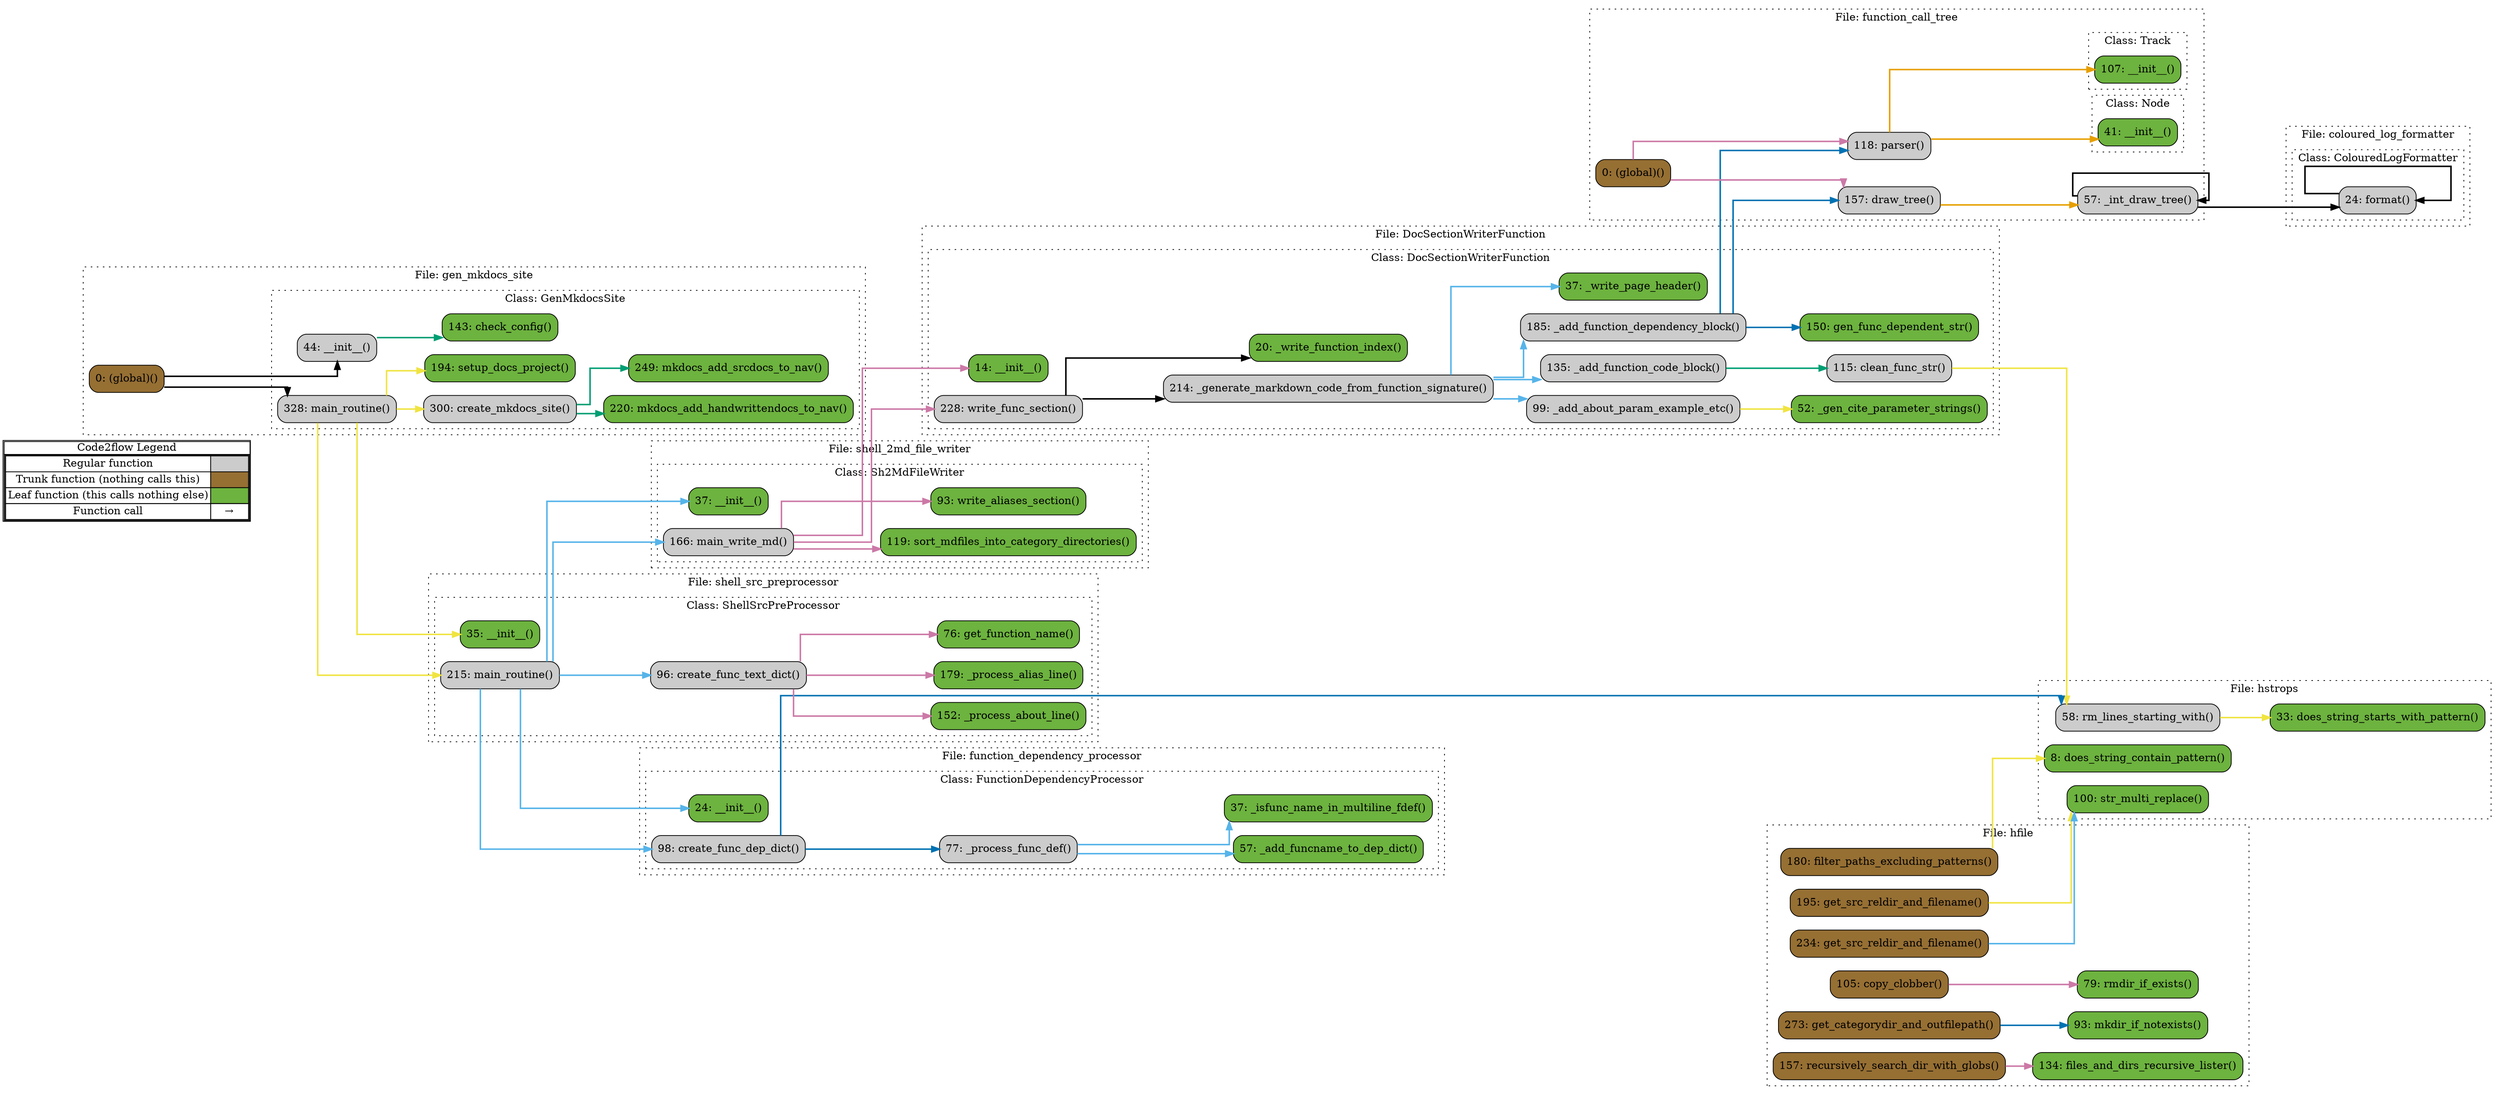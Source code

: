 digraph G {
concentrate=true;
splines="ortho";
rankdir="LR";
subgraph legend{
    rank = min;
    label = "legend";
    Legend [shape=none, margin=0, label = <
        <table cellspacing="0" cellpadding="0" border="1"><tr><td>Code2flow Legend</td></tr><tr><td>
        <table cellspacing="0">
        <tr><td>Regular function</td><td width="50px" bgcolor='#cccccc'></td></tr>
        <tr><td>Trunk function (nothing calls this)</td><td bgcolor='#966F33'></td></tr>
        <tr><td>Leaf function (this calls nothing else)</td><td bgcolor='#6db33f'></td></tr>
        <tr><td>Function call</td><td><font color='black'>&#8594;</font></td></tr>
        </table></td></tr></table>
        >];
}node_2a9ca94c [label="14: __init__()" name="DocSectionWriterFunction::DocSectionWriterFunction.__init__" shape="rect" style="rounded,filled" fillcolor="#6db33f" ];
node_77c36adc [label="99: _add_about_param_example_etc()" name="DocSectionWriterFunction::DocSectionWriterFunction._add_about_param_example_etc" shape="rect" style="rounded,filled" fillcolor="#cccccc" ];
node_b17a3453 [label="135: _add_function_code_block()" name="DocSectionWriterFunction::DocSectionWriterFunction._add_function_code_block" shape="rect" style="rounded,filled" fillcolor="#cccccc" ];
node_32408d6d [label="185: _add_function_dependency_block()" name="DocSectionWriterFunction::DocSectionWriterFunction._add_function_dependency_block" shape="rect" style="rounded,filled" fillcolor="#cccccc" ];
node_f77ebd8a [label="52: _gen_cite_parameter_strings()" name="DocSectionWriterFunction::DocSectionWriterFunction._gen_cite_parameter_strings" shape="rect" style="rounded,filled" fillcolor="#6db33f" ];
node_1c471dc2 [label="214: _generate_markdown_code_from_function_signature()" name="DocSectionWriterFunction::DocSectionWriterFunction._generate_markdown_code_from_function_signature" shape="rect" style="rounded,filled" fillcolor="#cccccc" ];
node_ebb12d33 [label="20: _write_function_index()" name="DocSectionWriterFunction::DocSectionWriterFunction._write_function_index" shape="rect" style="rounded,filled" fillcolor="#6db33f" ];
node_4fa59dba [label="37: _write_page_header()" name="DocSectionWriterFunction::DocSectionWriterFunction._write_page_header" shape="rect" style="rounded,filled" fillcolor="#6db33f" ];
node_b6df0794 [label="115: clean_func_str()" name="DocSectionWriterFunction::DocSectionWriterFunction.clean_func_str" shape="rect" style="rounded,filled" fillcolor="#cccccc" ];
node_c95a4a71 [label="150: gen_func_dependent_str()" name="DocSectionWriterFunction::DocSectionWriterFunction.gen_func_dependent_str" shape="rect" style="rounded,filled" fillcolor="#6db33f" ];
node_576b67a8 [label="228: write_func_section()" name="DocSectionWriterFunction::DocSectionWriterFunction.write_func_section" shape="rect" style="rounded,filled" fillcolor="#cccccc" ];
node_1baff528 [label="24: format()" name="coloured_log_formatter::ColouredLogFormatter.format" shape="rect" style="rounded,filled" fillcolor="#cccccc" ];
node_972104e7 [label="0: (global)()" name="function_call_tree::(global)" shape="rect" style="rounded,filled" fillcolor="#966F33" ];
node_1c0640b9 [label="41: __init__()" name="function_call_tree::Node.__init__" shape="rect" style="rounded,filled" fillcolor="#6db33f" ];
node_400a62d7 [label="107: __init__()" name="function_call_tree::Track.__init__" shape="rect" style="rounded,filled" fillcolor="#6db33f" ];
node_c06ec580 [label="57: _int_draw_tree()" name="function_call_tree::_int_draw_tree" shape="rect" style="rounded,filled" fillcolor="#cccccc" ];
node_b2fca299 [label="157: draw_tree()" name="function_call_tree::draw_tree" shape="rect" style="rounded,filled" fillcolor="#cccccc" ];
node_48b8cb51 [label="118: parser()" name="function_call_tree::parser" shape="rect" style="rounded,filled" fillcolor="#cccccc" ];
node_61912a83 [label="24: __init__()" name="function_dependency_processor::FunctionDependencyProcessor.__init__" shape="rect" style="rounded,filled" fillcolor="#6db33f" ];
node_646a1562 [label="57: _add_funcname_to_dep_dict()" name="function_dependency_processor::FunctionDependencyProcessor._add_funcname_to_dep_dict" shape="rect" style="rounded,filled" fillcolor="#6db33f" ];
node_39774039 [label="37: _isfunc_name_in_multiline_fdef()" name="function_dependency_processor::FunctionDependencyProcessor._isfunc_name_in_multiline_fdef" shape="rect" style="rounded,filled" fillcolor="#6db33f" ];
node_7b78653a [label="77: _process_func_def()" name="function_dependency_processor::FunctionDependencyProcessor._process_func_def" shape="rect" style="rounded,filled" fillcolor="#cccccc" ];
node_9b9ec2e5 [label="98: create_func_dep_dict()" name="function_dependency_processor::FunctionDependencyProcessor.create_func_dep_dict" shape="rect" style="rounded,filled" fillcolor="#cccccc" ];
node_b1597d80 [label="0: (global)()" name="gen_mkdocs_site::(global)" shape="rect" style="rounded,filled" fillcolor="#966F33" ];
node_969ca6c3 [label="44: __init__()" name="gen_mkdocs_site::GenMkdocsSite.__init__" shape="rect" style="rounded,filled" fillcolor="#cccccc" ];
node_573a0dcd [label="143: check_config()" name="gen_mkdocs_site::GenMkdocsSite.check_config" shape="rect" style="rounded,filled" fillcolor="#6db33f" ];
node_83735b1b [label="300: create_mkdocs_site()" name="gen_mkdocs_site::GenMkdocsSite.create_mkdocs_site" shape="rect" style="rounded,filled" fillcolor="#cccccc" ];
node_8c50e05c [label="328: main_routine()" name="gen_mkdocs_site::GenMkdocsSite.main_routine" shape="rect" style="rounded,filled" fillcolor="#cccccc" ];
node_791a2016 [label="220: mkdocs_add_handwrittendocs_to_nav()" name="gen_mkdocs_site::GenMkdocsSite.mkdocs_add_handwrittendocs_to_nav" shape="rect" style="rounded,filled" fillcolor="#6db33f" ];
node_d3c14060 [label="249: mkdocs_add_srcdocs_to_nav()" name="gen_mkdocs_site::GenMkdocsSite.mkdocs_add_srcdocs_to_nav" shape="rect" style="rounded,filled" fillcolor="#6db33f" ];
node_bbe8d8e8 [label="194: setup_docs_project()" name="gen_mkdocs_site::GenMkdocsSite.setup_docs_project" shape="rect" style="rounded,filled" fillcolor="#6db33f" ];
node_0c84ffdf [label="105: copy_clobber()" name="hfile::copy_clobber" shape="rect" style="rounded,filled" fillcolor="#966F33" ];
node_84cf5ad7 [label="134: files_and_dirs_recursive_lister()" name="hfile::files_and_dirs_recursive_lister" shape="rect" style="rounded,filled" fillcolor="#6db33f" ];
node_70475a5c [label="180: filter_paths_excluding_patterns()" name="hfile::filter_paths_excluding_patterns" shape="rect" style="rounded,filled" fillcolor="#966F33" ];
node_4701f73d [label="273: get_categorydir_and_outfilepath()" name="hfile::get_categorydir_and_outfilepath" shape="rect" style="rounded,filled" fillcolor="#966F33" ];
node_68d5c06c [label="195: get_src_reldir_and_filename()" name="hfile::get_src_reldir_and_filename" shape="rect" style="rounded,filled" fillcolor="#966F33" ];
node_79e9ad3a [label="234: get_src_reldir_and_filename()" name="hfile::get_src_reldir_and_filename" shape="rect" style="rounded,filled" fillcolor="#966F33" ];
node_f9171ffa [label="93: mkdir_if_notexists()" name="hfile::mkdir_if_notexists" shape="rect" style="rounded,filled" fillcolor="#6db33f" ];
node_788a6b3f [label="157: recursively_search_dir_with_globs()" name="hfile::recursively_search_dir_with_globs" shape="rect" style="rounded,filled" fillcolor="#966F33" ];
node_98b7984c [label="79: rmdir_if_exists()" name="hfile::rmdir_if_exists" shape="rect" style="rounded,filled" fillcolor="#6db33f" ];
node_47f6e8e9 [label="8: does_string_contain_pattern()" name="hstrops::does_string_contain_pattern" shape="rect" style="rounded,filled" fillcolor="#6db33f" ];
node_0522e76b [label="33: does_string_starts_with_pattern()" name="hstrops::does_string_starts_with_pattern" shape="rect" style="rounded,filled" fillcolor="#6db33f" ];
node_00013c9c [label="58: rm_lines_starting_with()" name="hstrops::rm_lines_starting_with" shape="rect" style="rounded,filled" fillcolor="#cccccc" ];
node_d05e1e88 [label="100: str_multi_replace()" name="hstrops::str_multi_replace" shape="rect" style="rounded,filled" fillcolor="#6db33f" ];
node_70523814 [label="37: __init__()" name="shell_2md_file_writer::Sh2MdFileWriter.__init__" shape="rect" style="rounded,filled" fillcolor="#6db33f" ];
node_ff6b29b7 [label="166: main_write_md()" name="shell_2md_file_writer::Sh2MdFileWriter.main_write_md" shape="rect" style="rounded,filled" fillcolor="#cccccc" ];
node_8c1a323a [label="119: sort_mdfiles_into_category_directories()" name="shell_2md_file_writer::Sh2MdFileWriter.sort_mdfiles_into_category_directories" shape="rect" style="rounded,filled" fillcolor="#6db33f" ];
node_549d797f [label="93: write_aliases_section()" name="shell_2md_file_writer::Sh2MdFileWriter.write_aliases_section" shape="rect" style="rounded,filled" fillcolor="#6db33f" ];
node_cc6d68de [label="35: __init__()" name="shell_src_preprocessor::ShellSrcPreProcessor.__init__" shape="rect" style="rounded,filled" fillcolor="#6db33f" ];
node_bca89b64 [label="152: _process_about_line()" name="shell_src_preprocessor::ShellSrcPreProcessor._process_about_line" shape="rect" style="rounded,filled" fillcolor="#6db33f" ];
node_4fb4c5d6 [label="179: _process_alias_line()" name="shell_src_preprocessor::ShellSrcPreProcessor._process_alias_line" shape="rect" style="rounded,filled" fillcolor="#6db33f" ];
node_66224b37 [label="96: create_func_text_dict()" name="shell_src_preprocessor::ShellSrcPreProcessor.create_func_text_dict" shape="rect" style="rounded,filled" fillcolor="#cccccc" ];
node_5bb83db9 [label="76: get_function_name()" name="shell_src_preprocessor::ShellSrcPreProcessor.get_function_name" shape="rect" style="rounded,filled" fillcolor="#6db33f" ];
node_42815c22 [label="215: main_routine()" name="shell_src_preprocessor::ShellSrcPreProcessor.main_routine" shape="rect" style="rounded,filled" fillcolor="#cccccc" ];
node_77c36adc -> node_f77ebd8a [color="#F0E442" penwidth="2"];
node_b17a3453 -> node_b6df0794 [color="#009E73" penwidth="2"];
node_32408d6d -> node_c95a4a71 [color="#0072B2" penwidth="2"];
node_32408d6d -> node_b2fca299 [color="#0072B2" penwidth="2"];
node_32408d6d -> node_48b8cb51 [color="#0072B2" penwidth="2"];
node_1c471dc2 -> node_77c36adc [color="#56B4E9" penwidth="2"];
node_1c471dc2 -> node_b17a3453 [color="#56B4E9" penwidth="2"];
node_1c471dc2 -> node_32408d6d [color="#56B4E9" penwidth="2"];
node_1c471dc2 -> node_4fa59dba [color="#56B4E9" penwidth="2"];
node_b6df0794 -> node_00013c9c [color="#F0E442" penwidth="2"];
node_576b67a8 -> node_1c471dc2 [color="#000000" penwidth="2"];
node_576b67a8 -> node_ebb12d33 [color="#000000" penwidth="2"];
node_1baff528 -> node_1baff528 [color="#000000" penwidth="2"];
node_972104e7 -> node_b2fca299 [color="#CC79A7" penwidth="2"];
node_972104e7 -> node_48b8cb51 [color="#CC79A7" penwidth="2"];
node_c06ec580 -> node_1baff528 [color="#000000" penwidth="2"];
node_c06ec580 -> node_1baff528 [color="#000000" penwidth="2"];
node_c06ec580 -> node_c06ec580 [color="#000000" penwidth="2"];
node_c06ec580 -> node_c06ec580 [color="#000000" penwidth="2"];
node_b2fca299 -> node_c06ec580 [color="#E69F00" penwidth="2"];
node_b2fca299 -> node_c06ec580 [color="#E69F00" penwidth="2"];
node_48b8cb51 -> node_1c0640b9 [color="#E69F00" penwidth="2"];
node_48b8cb51 -> node_400a62d7 [color="#E69F00" penwidth="2"];
node_7b78653a -> node_646a1562 [color="#56B4E9" penwidth="2"];
node_7b78653a -> node_39774039 [color="#56B4E9" penwidth="2"];
node_9b9ec2e5 -> node_7b78653a [color="#0072B2" penwidth="2"];
node_9b9ec2e5 -> node_00013c9c [color="#0072B2" penwidth="2"];
node_b1597d80 -> node_969ca6c3 [color="#000000" penwidth="2"];
node_b1597d80 -> node_8c50e05c [color="#000000" penwidth="2"];
node_969ca6c3 -> node_573a0dcd [color="#009E73" penwidth="2"];
node_83735b1b -> node_791a2016 [color="#009E73" penwidth="2"];
node_83735b1b -> node_d3c14060 [color="#009E73" penwidth="2"];
node_8c50e05c -> node_83735b1b [color="#F0E442" penwidth="2"];
node_8c50e05c -> node_bbe8d8e8 [color="#F0E442" penwidth="2"];
node_8c50e05c -> node_cc6d68de [color="#F0E442" penwidth="2"];
node_8c50e05c -> node_42815c22 [color="#F0E442" penwidth="2"];
node_0c84ffdf -> node_98b7984c [color="#CC79A7" penwidth="2"];
node_70475a5c -> node_47f6e8e9 [color="#F0E442" penwidth="2"];
node_4701f73d -> node_f9171ffa [color="#0072B2" penwidth="2"];
node_68d5c06c -> node_d05e1e88 [color="#F0E442" penwidth="2"];
node_79e9ad3a -> node_d05e1e88 [color="#56B4E9" penwidth="2"];
node_788a6b3f -> node_84cf5ad7 [color="#CC79A7" penwidth="2"];
node_00013c9c -> node_0522e76b [color="#F0E442" penwidth="2"];
node_ff6b29b7 -> node_2a9ca94c [color="#CC79A7" penwidth="2"];
node_ff6b29b7 -> node_576b67a8 [color="#CC79A7" penwidth="2"];
node_ff6b29b7 -> node_8c1a323a [color="#CC79A7" penwidth="2"];
node_ff6b29b7 -> node_549d797f [color="#CC79A7" penwidth="2"];
node_66224b37 -> node_bca89b64 [color="#CC79A7" penwidth="2"];
node_66224b37 -> node_4fb4c5d6 [color="#CC79A7" penwidth="2"];
node_66224b37 -> node_5bb83db9 [color="#CC79A7" penwidth="2"];
node_42815c22 -> node_61912a83 [color="#56B4E9" penwidth="2"];
node_42815c22 -> node_9b9ec2e5 [color="#56B4E9" penwidth="2"];
node_42815c22 -> node_70523814 [color="#56B4E9" penwidth="2"];
node_42815c22 -> node_ff6b29b7 [color="#56B4E9" penwidth="2"];
node_42815c22 -> node_66224b37 [color="#56B4E9" penwidth="2"];
subgraph cluster_b23325ee {
    label="File: DocSectionWriterFunction";
    name="DocSectionWriterFunction";
    style="filled";
    graph[style=dotted];
    subgraph cluster_bc05ff2b {
        node_2a9ca94c node_ebb12d33 node_4fa59dba node_f77ebd8a node_77c36adc node_b6df0794 node_b17a3453 node_c95a4a71 node_32408d6d node_1c471dc2 node_576b67a8;
        label="Class: DocSectionWriterFunction";
        name="DocSectionWriterFunction";
        style="filled";
        graph[style=dotted];
    };
};
subgraph cluster_c122205f {
    label="File: coloured_log_formatter";
    name="coloured_log_formatter";
    style="filled";
    graph[style=dotted];
    subgraph cluster_af6ecb3e {
        node_1baff528;
        label="Class: ColouredLogFormatter";
        name="ColouredLogFormatter";
        style="filled";
        graph[style=dotted];
    };
};
subgraph cluster_7685766d {
    node_c06ec580 node_48b8cb51 node_b2fca299 node_972104e7;
    label="File: function_call_tree";
    name="function_call_tree";
    style="filled";
    graph[style=dotted];
    subgraph cluster_1a18e390 {
        node_1c0640b9;
        label="Class: Node";
        name="Node";
        style="filled";
        graph[style=dotted];
    };
    subgraph cluster_676db1d6 {
        node_400a62d7;
        label="Class: Track";
        name="Track";
        style="filled";
        graph[style=dotted];
    };
};
subgraph cluster_38facec2 {
    label="File: function_dependency_processor";
    name="function_dependency_processor";
    style="filled";
    graph[style=dotted];
    subgraph cluster_feff1b83 {
        node_61912a83 node_39774039 node_646a1562 node_7b78653a node_9b9ec2e5;
        label="Class: FunctionDependencyProcessor";
        name="FunctionDependencyProcessor";
        style="filled";
        graph[style=dotted];
    };
};
subgraph cluster_0948f1bc {
    node_b1597d80;
    label="File: gen_mkdocs_site";
    name="gen_mkdocs_site";
    style="filled";
    graph[style=dotted];
    subgraph cluster_68c609ca {
        node_969ca6c3 node_573a0dcd node_bbe8d8e8 node_791a2016 node_d3c14060 node_83735b1b node_8c50e05c;
        label="Class: GenMkdocsSite";
        name="GenMkdocsSite";
        style="filled";
        graph[style=dotted];
    };
};
subgraph cluster_1081acf7 {
    node_98b7984c node_f9171ffa node_0c84ffdf node_84cf5ad7 node_788a6b3f node_70475a5c node_68d5c06c node_79e9ad3a node_4701f73d;
    label="File: hfile";
    name="hfile";
    style="filled";
    graph[style=dotted];
};
subgraph cluster_916aa4a9 {
    node_47f6e8e9 node_0522e76b node_00013c9c node_d05e1e88;
    label="File: hstrops";
    name="hstrops";
    style="filled";
    graph[style=dotted];
};
subgraph cluster_13bc3fbe {
    label="File: shell_2md_file_writer";
    name="shell_2md_file_writer";
    style="filled";
    graph[style=dotted];
    subgraph cluster_168169c1 {
        node_70523814 node_549d797f node_8c1a323a node_ff6b29b7;
        label="Class: Sh2MdFileWriter";
        name="Sh2MdFileWriter";
        style="filled";
        graph[style=dotted];
    };
};
subgraph cluster_363cec67 {
    label="File: shell_src_preprocessor";
    name="shell_src_preprocessor";
    style="filled";
    graph[style=dotted];
    subgraph cluster_7bbf610d {
        node_cc6d68de node_5bb83db9 node_66224b37 node_bca89b64 node_4fb4c5d6 node_42815c22;
        label="Class: ShellSrcPreProcessor";
        name="ShellSrcPreProcessor";
        style="filled";
        graph[style=dotted];
    };
};
}
